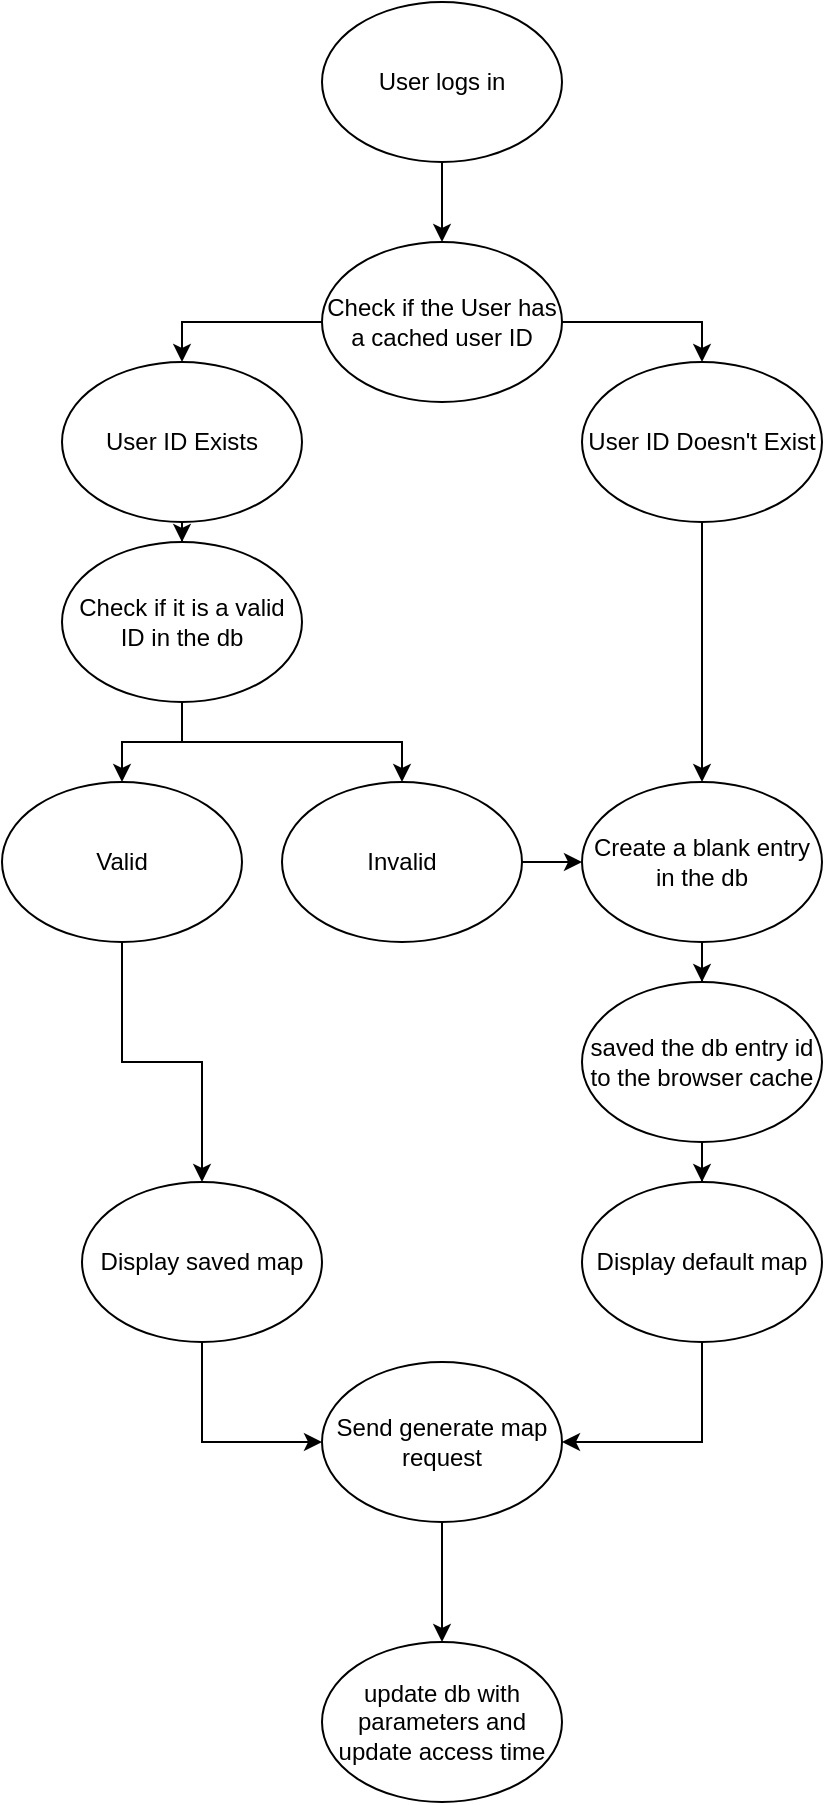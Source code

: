 <mxfile version="22.1.3" type="github">
  <diagram name="Page-1" id="jcpMSUe6fjEUut8TEJXF">
    <mxGraphModel dx="1426" dy="769" grid="1" gridSize="10" guides="1" tooltips="1" connect="1" arrows="1" fold="1" page="1" pageScale="1" pageWidth="850" pageHeight="1100" math="0" shadow="0">
      <root>
        <mxCell id="0" />
        <mxCell id="1" parent="0" />
        <mxCell id="zVn8cXbqm9pJRM8GiBte-6" value="" style="edgeStyle=orthogonalEdgeStyle;rounded=0;orthogonalLoop=1;jettySize=auto;html=1;" edge="1" parent="1" source="zVn8cXbqm9pJRM8GiBte-1" target="zVn8cXbqm9pJRM8GiBte-5">
          <mxGeometry relative="1" as="geometry" />
        </mxCell>
        <mxCell id="zVn8cXbqm9pJRM8GiBte-1" value="User logs in" style="ellipse;whiteSpace=wrap;html=1;" vertex="1" parent="1">
          <mxGeometry x="340" y="10" width="120" height="80" as="geometry" />
        </mxCell>
        <mxCell id="zVn8cXbqm9pJRM8GiBte-10" value="" style="edgeStyle=orthogonalEdgeStyle;rounded=0;orthogonalLoop=1;jettySize=auto;html=1;" edge="1" parent="1" source="zVn8cXbqm9pJRM8GiBte-2" target="zVn8cXbqm9pJRM8GiBte-4">
          <mxGeometry relative="1" as="geometry" />
        </mxCell>
        <mxCell id="zVn8cXbqm9pJRM8GiBte-2" value="User ID Exists" style="ellipse;whiteSpace=wrap;html=1;" vertex="1" parent="1">
          <mxGeometry x="210" y="190" width="120" height="80" as="geometry" />
        </mxCell>
        <mxCell id="zVn8cXbqm9pJRM8GiBte-11" value="" style="edgeStyle=orthogonalEdgeStyle;rounded=0;orthogonalLoop=1;jettySize=auto;html=1;" edge="1" parent="1" source="zVn8cXbqm9pJRM8GiBte-3" target="zVn8cXbqm9pJRM8GiBte-9">
          <mxGeometry relative="1" as="geometry" />
        </mxCell>
        <mxCell id="zVn8cXbqm9pJRM8GiBte-3" value="User ID Doesn&#39;t Exist" style="ellipse;whiteSpace=wrap;html=1;" vertex="1" parent="1">
          <mxGeometry x="470" y="190" width="120" height="80" as="geometry" />
        </mxCell>
        <mxCell id="zVn8cXbqm9pJRM8GiBte-16" style="edgeStyle=orthogonalEdgeStyle;rounded=0;orthogonalLoop=1;jettySize=auto;html=1;" edge="1" parent="1" source="zVn8cXbqm9pJRM8GiBte-4" target="zVn8cXbqm9pJRM8GiBte-12">
          <mxGeometry relative="1" as="geometry" />
        </mxCell>
        <mxCell id="zVn8cXbqm9pJRM8GiBte-17" style="edgeStyle=orthogonalEdgeStyle;rounded=0;orthogonalLoop=1;jettySize=auto;html=1;" edge="1" parent="1" source="zVn8cXbqm9pJRM8GiBte-4" target="zVn8cXbqm9pJRM8GiBte-13">
          <mxGeometry relative="1" as="geometry" />
        </mxCell>
        <mxCell id="zVn8cXbqm9pJRM8GiBte-4" value="Check if it is a valid ID in the db" style="ellipse;whiteSpace=wrap;html=1;" vertex="1" parent="1">
          <mxGeometry x="210" y="280" width="120" height="80" as="geometry" />
        </mxCell>
        <mxCell id="zVn8cXbqm9pJRM8GiBte-7" style="edgeStyle=orthogonalEdgeStyle;rounded=0;orthogonalLoop=1;jettySize=auto;html=1;entryX=0.5;entryY=0;entryDx=0;entryDy=0;" edge="1" parent="1" source="zVn8cXbqm9pJRM8GiBte-5" target="zVn8cXbqm9pJRM8GiBte-2">
          <mxGeometry relative="1" as="geometry" />
        </mxCell>
        <mxCell id="zVn8cXbqm9pJRM8GiBte-8" style="edgeStyle=orthogonalEdgeStyle;rounded=0;orthogonalLoop=1;jettySize=auto;html=1;entryX=0.5;entryY=0;entryDx=0;entryDy=0;" edge="1" parent="1" source="zVn8cXbqm9pJRM8GiBte-5" target="zVn8cXbqm9pJRM8GiBte-3">
          <mxGeometry relative="1" as="geometry" />
        </mxCell>
        <mxCell id="zVn8cXbqm9pJRM8GiBte-5" value="Check if the User has a cached user ID" style="ellipse;whiteSpace=wrap;html=1;" vertex="1" parent="1">
          <mxGeometry x="340" y="130" width="120" height="80" as="geometry" />
        </mxCell>
        <mxCell id="zVn8cXbqm9pJRM8GiBte-19" value="" style="edgeStyle=orthogonalEdgeStyle;rounded=0;orthogonalLoop=1;jettySize=auto;html=1;" edge="1" parent="1" source="zVn8cXbqm9pJRM8GiBte-9" target="zVn8cXbqm9pJRM8GiBte-18">
          <mxGeometry relative="1" as="geometry" />
        </mxCell>
        <mxCell id="zVn8cXbqm9pJRM8GiBte-9" value="Create a blank entry in the db" style="ellipse;whiteSpace=wrap;html=1;" vertex="1" parent="1">
          <mxGeometry x="470" y="400" width="120" height="80" as="geometry" />
        </mxCell>
        <mxCell id="zVn8cXbqm9pJRM8GiBte-26" style="edgeStyle=orthogonalEdgeStyle;rounded=0;orthogonalLoop=1;jettySize=auto;html=1;" edge="1" parent="1" source="zVn8cXbqm9pJRM8GiBte-12" target="zVn8cXbqm9pJRM8GiBte-20">
          <mxGeometry relative="1" as="geometry" />
        </mxCell>
        <mxCell id="zVn8cXbqm9pJRM8GiBte-12" value="Valid" style="ellipse;whiteSpace=wrap;html=1;" vertex="1" parent="1">
          <mxGeometry x="180" y="400" width="120" height="80" as="geometry" />
        </mxCell>
        <mxCell id="zVn8cXbqm9pJRM8GiBte-24" style="edgeStyle=orthogonalEdgeStyle;rounded=0;orthogonalLoop=1;jettySize=auto;html=1;entryX=0;entryY=0.5;entryDx=0;entryDy=0;" edge="1" parent="1" source="zVn8cXbqm9pJRM8GiBte-13" target="zVn8cXbqm9pJRM8GiBte-9">
          <mxGeometry relative="1" as="geometry" />
        </mxCell>
        <mxCell id="zVn8cXbqm9pJRM8GiBte-13" value="Invalid" style="ellipse;whiteSpace=wrap;html=1;" vertex="1" parent="1">
          <mxGeometry x="320" y="400" width="120" height="80" as="geometry" />
        </mxCell>
        <mxCell id="zVn8cXbqm9pJRM8GiBte-27" style="edgeStyle=orthogonalEdgeStyle;rounded=0;orthogonalLoop=1;jettySize=auto;html=1;entryX=0.5;entryY=0;entryDx=0;entryDy=0;" edge="1" parent="1" source="zVn8cXbqm9pJRM8GiBte-18" target="zVn8cXbqm9pJRM8GiBte-25">
          <mxGeometry relative="1" as="geometry" />
        </mxCell>
        <mxCell id="zVn8cXbqm9pJRM8GiBte-18" value="saved the db entry id to the browser cache" style="ellipse;whiteSpace=wrap;html=1;" vertex="1" parent="1">
          <mxGeometry x="470" y="500" width="120" height="80" as="geometry" />
        </mxCell>
        <mxCell id="zVn8cXbqm9pJRM8GiBte-29" style="edgeStyle=orthogonalEdgeStyle;rounded=0;orthogonalLoop=1;jettySize=auto;html=1;entryX=0;entryY=0.5;entryDx=0;entryDy=0;" edge="1" parent="1" source="zVn8cXbqm9pJRM8GiBte-20" target="zVn8cXbqm9pJRM8GiBte-28">
          <mxGeometry relative="1" as="geometry" />
        </mxCell>
        <mxCell id="zVn8cXbqm9pJRM8GiBte-20" value="Display saved map" style="ellipse;whiteSpace=wrap;html=1;" vertex="1" parent="1">
          <mxGeometry x="220" y="600" width="120" height="80" as="geometry" />
        </mxCell>
        <mxCell id="zVn8cXbqm9pJRM8GiBte-32" style="edgeStyle=orthogonalEdgeStyle;rounded=0;orthogonalLoop=1;jettySize=auto;html=1;entryX=1;entryY=0.5;entryDx=0;entryDy=0;" edge="1" parent="1" source="zVn8cXbqm9pJRM8GiBte-25" target="zVn8cXbqm9pJRM8GiBte-28">
          <mxGeometry relative="1" as="geometry">
            <Array as="points">
              <mxPoint x="530" y="730" />
            </Array>
          </mxGeometry>
        </mxCell>
        <mxCell id="zVn8cXbqm9pJRM8GiBte-25" value="Display default map" style="ellipse;whiteSpace=wrap;html=1;" vertex="1" parent="1">
          <mxGeometry x="470" y="600" width="120" height="80" as="geometry" />
        </mxCell>
        <mxCell id="zVn8cXbqm9pJRM8GiBte-34" style="edgeStyle=orthogonalEdgeStyle;rounded=0;orthogonalLoop=1;jettySize=auto;html=1;entryX=0.5;entryY=0;entryDx=0;entryDy=0;" edge="1" parent="1" source="zVn8cXbqm9pJRM8GiBte-28" target="zVn8cXbqm9pJRM8GiBte-33">
          <mxGeometry relative="1" as="geometry" />
        </mxCell>
        <mxCell id="zVn8cXbqm9pJRM8GiBte-28" value="Send generate map request" style="ellipse;whiteSpace=wrap;html=1;" vertex="1" parent="1">
          <mxGeometry x="340" y="690" width="120" height="80" as="geometry" />
        </mxCell>
        <mxCell id="zVn8cXbqm9pJRM8GiBte-33" value="update db with parameters and update access time" style="ellipse;whiteSpace=wrap;html=1;" vertex="1" parent="1">
          <mxGeometry x="340" y="830" width="120" height="80" as="geometry" />
        </mxCell>
      </root>
    </mxGraphModel>
  </diagram>
</mxfile>
